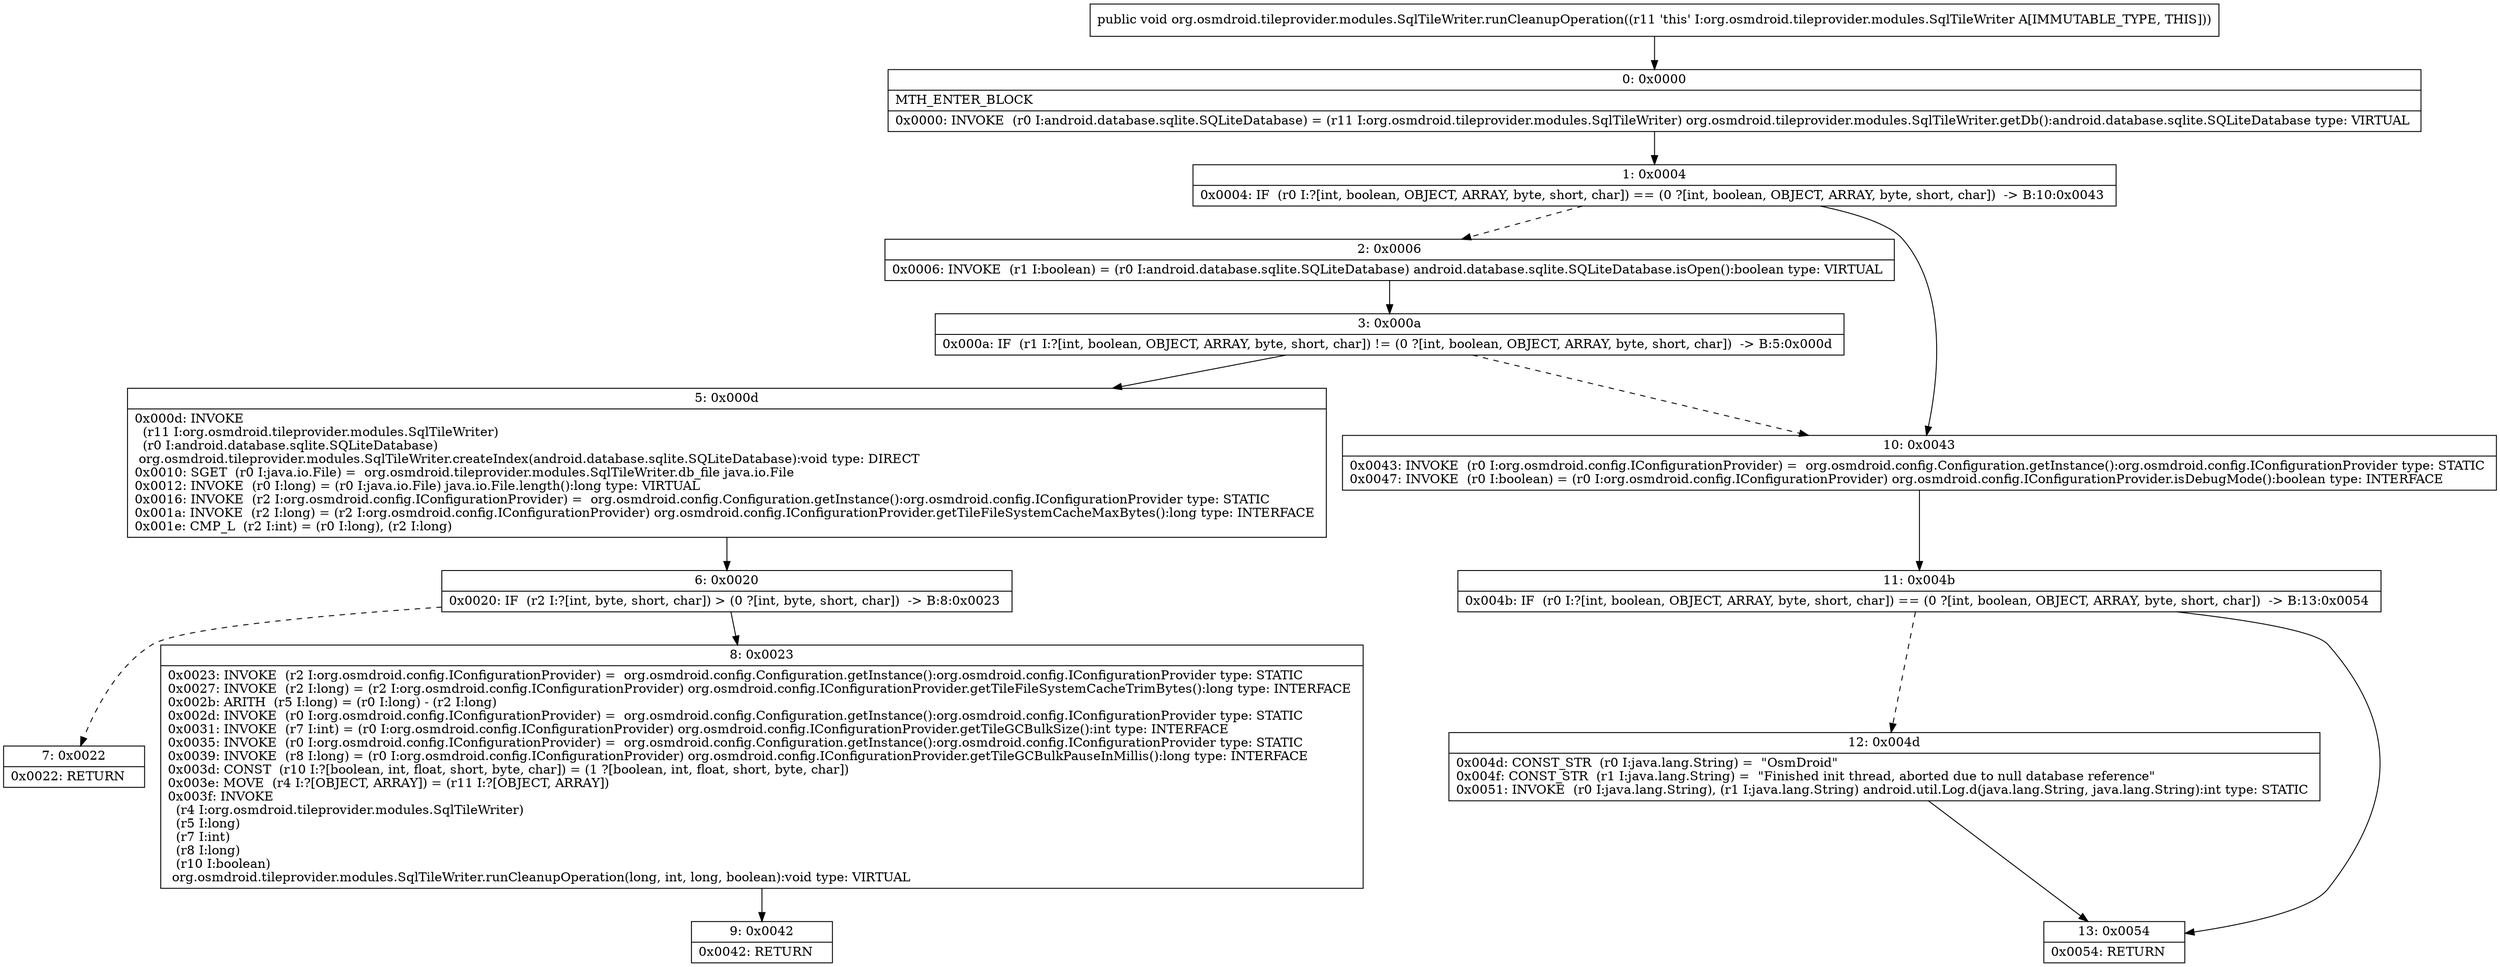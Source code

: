 digraph "CFG fororg.osmdroid.tileprovider.modules.SqlTileWriter.runCleanupOperation()V" {
Node_0 [shape=record,label="{0\:\ 0x0000|MTH_ENTER_BLOCK\l|0x0000: INVOKE  (r0 I:android.database.sqlite.SQLiteDatabase) = (r11 I:org.osmdroid.tileprovider.modules.SqlTileWriter) org.osmdroid.tileprovider.modules.SqlTileWriter.getDb():android.database.sqlite.SQLiteDatabase type: VIRTUAL \l}"];
Node_1 [shape=record,label="{1\:\ 0x0004|0x0004: IF  (r0 I:?[int, boolean, OBJECT, ARRAY, byte, short, char]) == (0 ?[int, boolean, OBJECT, ARRAY, byte, short, char])  \-\> B:10:0x0043 \l}"];
Node_2 [shape=record,label="{2\:\ 0x0006|0x0006: INVOKE  (r1 I:boolean) = (r0 I:android.database.sqlite.SQLiteDatabase) android.database.sqlite.SQLiteDatabase.isOpen():boolean type: VIRTUAL \l}"];
Node_3 [shape=record,label="{3\:\ 0x000a|0x000a: IF  (r1 I:?[int, boolean, OBJECT, ARRAY, byte, short, char]) != (0 ?[int, boolean, OBJECT, ARRAY, byte, short, char])  \-\> B:5:0x000d \l}"];
Node_5 [shape=record,label="{5\:\ 0x000d|0x000d: INVOKE  \l  (r11 I:org.osmdroid.tileprovider.modules.SqlTileWriter)\l  (r0 I:android.database.sqlite.SQLiteDatabase)\l org.osmdroid.tileprovider.modules.SqlTileWriter.createIndex(android.database.sqlite.SQLiteDatabase):void type: DIRECT \l0x0010: SGET  (r0 I:java.io.File) =  org.osmdroid.tileprovider.modules.SqlTileWriter.db_file java.io.File \l0x0012: INVOKE  (r0 I:long) = (r0 I:java.io.File) java.io.File.length():long type: VIRTUAL \l0x0016: INVOKE  (r2 I:org.osmdroid.config.IConfigurationProvider) =  org.osmdroid.config.Configuration.getInstance():org.osmdroid.config.IConfigurationProvider type: STATIC \l0x001a: INVOKE  (r2 I:long) = (r2 I:org.osmdroid.config.IConfigurationProvider) org.osmdroid.config.IConfigurationProvider.getTileFileSystemCacheMaxBytes():long type: INTERFACE \l0x001e: CMP_L  (r2 I:int) = (r0 I:long), (r2 I:long) \l}"];
Node_6 [shape=record,label="{6\:\ 0x0020|0x0020: IF  (r2 I:?[int, byte, short, char]) \> (0 ?[int, byte, short, char])  \-\> B:8:0x0023 \l}"];
Node_7 [shape=record,label="{7\:\ 0x0022|0x0022: RETURN   \l}"];
Node_8 [shape=record,label="{8\:\ 0x0023|0x0023: INVOKE  (r2 I:org.osmdroid.config.IConfigurationProvider) =  org.osmdroid.config.Configuration.getInstance():org.osmdroid.config.IConfigurationProvider type: STATIC \l0x0027: INVOKE  (r2 I:long) = (r2 I:org.osmdroid.config.IConfigurationProvider) org.osmdroid.config.IConfigurationProvider.getTileFileSystemCacheTrimBytes():long type: INTERFACE \l0x002b: ARITH  (r5 I:long) = (r0 I:long) \- (r2 I:long) \l0x002d: INVOKE  (r0 I:org.osmdroid.config.IConfigurationProvider) =  org.osmdroid.config.Configuration.getInstance():org.osmdroid.config.IConfigurationProvider type: STATIC \l0x0031: INVOKE  (r7 I:int) = (r0 I:org.osmdroid.config.IConfigurationProvider) org.osmdroid.config.IConfigurationProvider.getTileGCBulkSize():int type: INTERFACE \l0x0035: INVOKE  (r0 I:org.osmdroid.config.IConfigurationProvider) =  org.osmdroid.config.Configuration.getInstance():org.osmdroid.config.IConfigurationProvider type: STATIC \l0x0039: INVOKE  (r8 I:long) = (r0 I:org.osmdroid.config.IConfigurationProvider) org.osmdroid.config.IConfigurationProvider.getTileGCBulkPauseInMillis():long type: INTERFACE \l0x003d: CONST  (r10 I:?[boolean, int, float, short, byte, char]) = (1 ?[boolean, int, float, short, byte, char]) \l0x003e: MOVE  (r4 I:?[OBJECT, ARRAY]) = (r11 I:?[OBJECT, ARRAY]) \l0x003f: INVOKE  \l  (r4 I:org.osmdroid.tileprovider.modules.SqlTileWriter)\l  (r5 I:long)\l  (r7 I:int)\l  (r8 I:long)\l  (r10 I:boolean)\l org.osmdroid.tileprovider.modules.SqlTileWriter.runCleanupOperation(long, int, long, boolean):void type: VIRTUAL \l}"];
Node_9 [shape=record,label="{9\:\ 0x0042|0x0042: RETURN   \l}"];
Node_10 [shape=record,label="{10\:\ 0x0043|0x0043: INVOKE  (r0 I:org.osmdroid.config.IConfigurationProvider) =  org.osmdroid.config.Configuration.getInstance():org.osmdroid.config.IConfigurationProvider type: STATIC \l0x0047: INVOKE  (r0 I:boolean) = (r0 I:org.osmdroid.config.IConfigurationProvider) org.osmdroid.config.IConfigurationProvider.isDebugMode():boolean type: INTERFACE \l}"];
Node_11 [shape=record,label="{11\:\ 0x004b|0x004b: IF  (r0 I:?[int, boolean, OBJECT, ARRAY, byte, short, char]) == (0 ?[int, boolean, OBJECT, ARRAY, byte, short, char])  \-\> B:13:0x0054 \l}"];
Node_12 [shape=record,label="{12\:\ 0x004d|0x004d: CONST_STR  (r0 I:java.lang.String) =  \"OsmDroid\" \l0x004f: CONST_STR  (r1 I:java.lang.String) =  \"Finished init thread, aborted due to null database reference\" \l0x0051: INVOKE  (r0 I:java.lang.String), (r1 I:java.lang.String) android.util.Log.d(java.lang.String, java.lang.String):int type: STATIC \l}"];
Node_13 [shape=record,label="{13\:\ 0x0054|0x0054: RETURN   \l}"];
MethodNode[shape=record,label="{public void org.osmdroid.tileprovider.modules.SqlTileWriter.runCleanupOperation((r11 'this' I:org.osmdroid.tileprovider.modules.SqlTileWriter A[IMMUTABLE_TYPE, THIS])) }"];
MethodNode -> Node_0;
Node_0 -> Node_1;
Node_1 -> Node_2[style=dashed];
Node_1 -> Node_10;
Node_2 -> Node_3;
Node_3 -> Node_5;
Node_3 -> Node_10[style=dashed];
Node_5 -> Node_6;
Node_6 -> Node_7[style=dashed];
Node_6 -> Node_8;
Node_8 -> Node_9;
Node_10 -> Node_11;
Node_11 -> Node_12[style=dashed];
Node_11 -> Node_13;
Node_12 -> Node_13;
}

